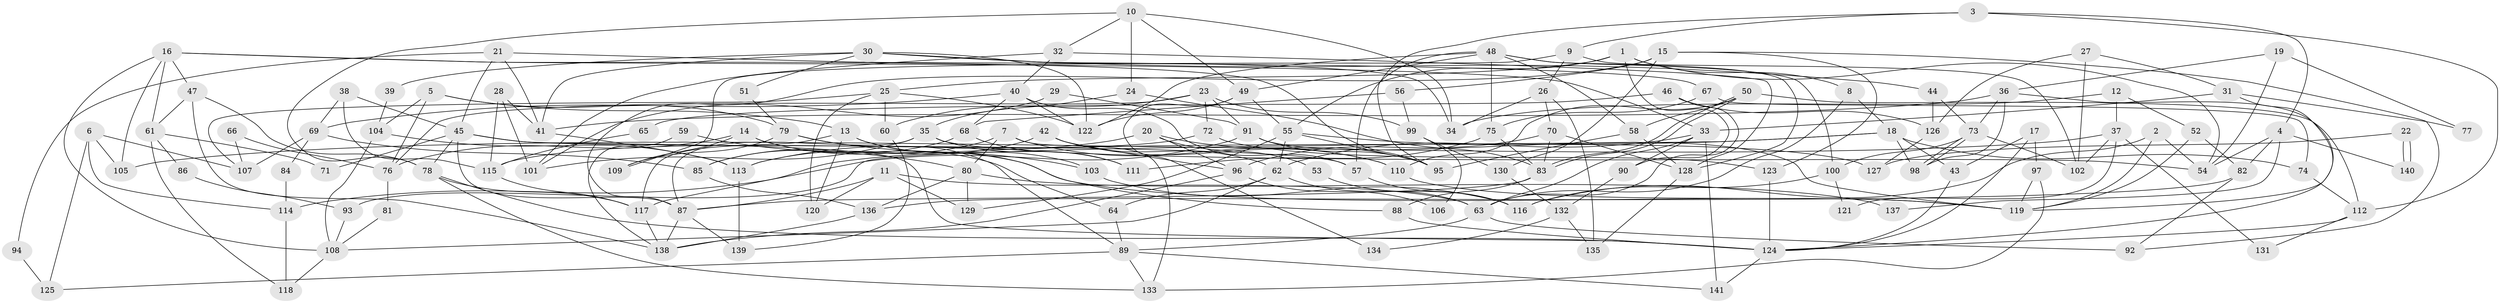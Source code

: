 // coarse degree distribution, {9: 0.13636363636363635, 5: 0.13636363636363635, 8: 0.06818181818181818, 10: 0.09090909090909091, 7: 0.18181818181818182, 6: 0.11363636363636363, 3: 0.09090909090909091, 4: 0.06818181818181818, 12: 0.022727272727272728, 14: 0.022727272727272728, 11: 0.045454545454545456, 2: 0.022727272727272728}
// Generated by graph-tools (version 1.1) at 2025/37/03/04/25 23:37:01]
// undirected, 141 vertices, 282 edges
graph export_dot {
  node [color=gray90,style=filled];
  1;
  2;
  3;
  4;
  5;
  6;
  7;
  8;
  9;
  10;
  11;
  12;
  13;
  14;
  15;
  16;
  17;
  18;
  19;
  20;
  21;
  22;
  23;
  24;
  25;
  26;
  27;
  28;
  29;
  30;
  31;
  32;
  33;
  34;
  35;
  36;
  37;
  38;
  39;
  40;
  41;
  42;
  43;
  44;
  45;
  46;
  47;
  48;
  49;
  50;
  51;
  52;
  53;
  54;
  55;
  56;
  57;
  58;
  59;
  60;
  61;
  62;
  63;
  64;
  65;
  66;
  67;
  68;
  69;
  70;
  71;
  72;
  73;
  74;
  75;
  76;
  77;
  78;
  79;
  80;
  81;
  82;
  83;
  84;
  85;
  86;
  87;
  88;
  89;
  90;
  91;
  92;
  93;
  94;
  95;
  96;
  97;
  98;
  99;
  100;
  101;
  102;
  103;
  104;
  105;
  106;
  107;
  108;
  109;
  110;
  111;
  112;
  113;
  114;
  115;
  116;
  117;
  118;
  119;
  120;
  121;
  122;
  123;
  124;
  125;
  126;
  127;
  128;
  129;
  130;
  131;
  132;
  133;
  134;
  135;
  136;
  137;
  138;
  139;
  140;
  141;
  1 -- 90;
  1 -- 55;
  1 -- 8;
  1 -- 25;
  1 -- 54;
  2 -- 116;
  2 -- 54;
  2 -- 119;
  3 -- 95;
  3 -- 112;
  3 -- 4;
  3 -- 9;
  4 -- 82;
  4 -- 54;
  4 -- 137;
  4 -- 140;
  5 -- 13;
  5 -- 79;
  5 -- 76;
  5 -- 104;
  6 -- 107;
  6 -- 114;
  6 -- 105;
  6 -- 125;
  7 -- 80;
  7 -- 133;
  7 -- 85;
  7 -- 110;
  8 -- 18;
  8 -- 63;
  9 -- 109;
  9 -- 26;
  9 -- 102;
  10 -- 78;
  10 -- 34;
  10 -- 24;
  10 -- 32;
  10 -- 49;
  11 -- 120;
  11 -- 87;
  11 -- 63;
  11 -- 129;
  12 -- 52;
  12 -- 34;
  12 -- 37;
  13 -- 88;
  13 -- 117;
  13 -- 103;
  13 -- 120;
  14 -- 76;
  14 -- 119;
  14 -- 64;
  14 -- 109;
  15 -- 87;
  15 -- 123;
  15 -- 56;
  15 -- 92;
  15 -- 130;
  16 -- 33;
  16 -- 47;
  16 -- 61;
  16 -- 95;
  16 -- 105;
  16 -- 108;
  17 -- 97;
  17 -- 43;
  17 -- 124;
  18 -- 98;
  18 -- 74;
  18 -- 43;
  18 -- 93;
  18 -- 114;
  19 -- 36;
  19 -- 54;
  19 -- 77;
  20 -- 96;
  20 -- 113;
  20 -- 53;
  20 -- 95;
  21 -- 41;
  21 -- 45;
  21 -- 67;
  21 -- 94;
  22 -- 140;
  22 -- 140;
  22 -- 127;
  23 -- 91;
  23 -- 60;
  23 -- 72;
  23 -- 76;
  23 -- 99;
  24 -- 35;
  24 -- 83;
  25 -- 122;
  25 -- 60;
  25 -- 107;
  25 -- 120;
  26 -- 70;
  26 -- 34;
  26 -- 135;
  27 -- 31;
  27 -- 102;
  27 -- 126;
  28 -- 101;
  28 -- 41;
  28 -- 115;
  29 -- 91;
  29 -- 101;
  30 -- 41;
  30 -- 122;
  30 -- 34;
  30 -- 39;
  30 -- 44;
  30 -- 51;
  31 -- 33;
  31 -- 119;
  31 -- 77;
  32 -- 40;
  32 -- 101;
  32 -- 128;
  33 -- 63;
  33 -- 141;
  33 -- 62;
  33 -- 90;
  35 -- 54;
  35 -- 87;
  35 -- 101;
  35 -- 111;
  36 -- 124;
  36 -- 73;
  36 -- 41;
  36 -- 98;
  37 -- 105;
  37 -- 102;
  37 -- 121;
  37 -- 131;
  38 -- 45;
  38 -- 115;
  38 -- 69;
  39 -- 104;
  40 -- 69;
  40 -- 122;
  40 -- 57;
  40 -- 68;
  41 -- 113;
  42 -- 110;
  42 -- 62;
  42 -- 96;
  42 -- 113;
  43 -- 124;
  44 -- 73;
  44 -- 126;
  45 -- 87;
  45 -- 57;
  45 -- 71;
  45 -- 78;
  45 -- 124;
  46 -- 63;
  46 -- 126;
  46 -- 65;
  47 -- 78;
  47 -- 138;
  47 -- 61;
  48 -- 49;
  48 -- 128;
  48 -- 57;
  48 -- 58;
  48 -- 75;
  48 -- 100;
  48 -- 122;
  49 -- 55;
  49 -- 122;
  49 -- 134;
  50 -- 83;
  50 -- 83;
  50 -- 58;
  50 -- 110;
  50 -- 112;
  51 -- 79;
  52 -- 119;
  52 -- 82;
  53 -- 116;
  55 -- 62;
  55 -- 95;
  55 -- 127;
  55 -- 129;
  56 -- 68;
  56 -- 99;
  57 -- 116;
  58 -- 95;
  58 -- 128;
  59 -- 138;
  59 -- 80;
  60 -- 139;
  61 -- 71;
  61 -- 86;
  61 -- 118;
  62 -- 63;
  62 -- 64;
  62 -- 108;
  63 -- 89;
  63 -- 92;
  64 -- 89;
  65 -- 115;
  66 -- 76;
  66 -- 107;
  67 -- 75;
  67 -- 74;
  68 -- 111;
  68 -- 85;
  69 -- 85;
  69 -- 84;
  69 -- 107;
  70 -- 128;
  70 -- 83;
  70 -- 96;
  72 -- 115;
  72 -- 123;
  73 -- 98;
  73 -- 98;
  73 -- 102;
  73 -- 100;
  74 -- 112;
  75 -- 83;
  75 -- 111;
  76 -- 81;
  78 -- 124;
  78 -- 117;
  78 -- 133;
  79 -- 89;
  79 -- 103;
  79 -- 109;
  80 -- 129;
  80 -- 136;
  80 -- 137;
  81 -- 108;
  82 -- 136;
  82 -- 92;
  83 -- 87;
  83 -- 88;
  84 -- 114;
  85 -- 136;
  86 -- 93;
  87 -- 138;
  87 -- 139;
  88 -- 124;
  89 -- 125;
  89 -- 133;
  89 -- 141;
  90 -- 132;
  91 -- 95;
  91 -- 119;
  91 -- 117;
  93 -- 108;
  94 -- 125;
  96 -- 106;
  96 -- 138;
  97 -- 119;
  97 -- 133;
  99 -- 106;
  99 -- 130;
  100 -- 116;
  100 -- 121;
  103 -- 116;
  104 -- 108;
  104 -- 113;
  108 -- 118;
  110 -- 119;
  112 -- 124;
  112 -- 131;
  113 -- 139;
  114 -- 118;
  115 -- 117;
  117 -- 138;
  123 -- 124;
  124 -- 141;
  126 -- 127;
  128 -- 135;
  130 -- 132;
  132 -- 135;
  132 -- 134;
  136 -- 138;
}
